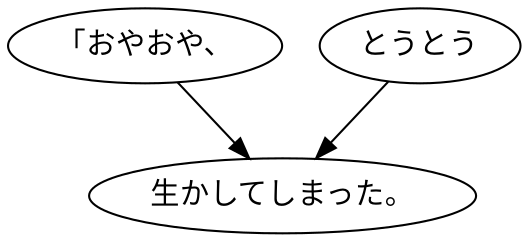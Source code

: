 digraph graph7758 {
	node0 [label="「おやおや、"];
	node1 [label="とうとう"];
	node2 [label="生かしてしまった。"];
	node0 -> node2;
	node1 -> node2;
}
